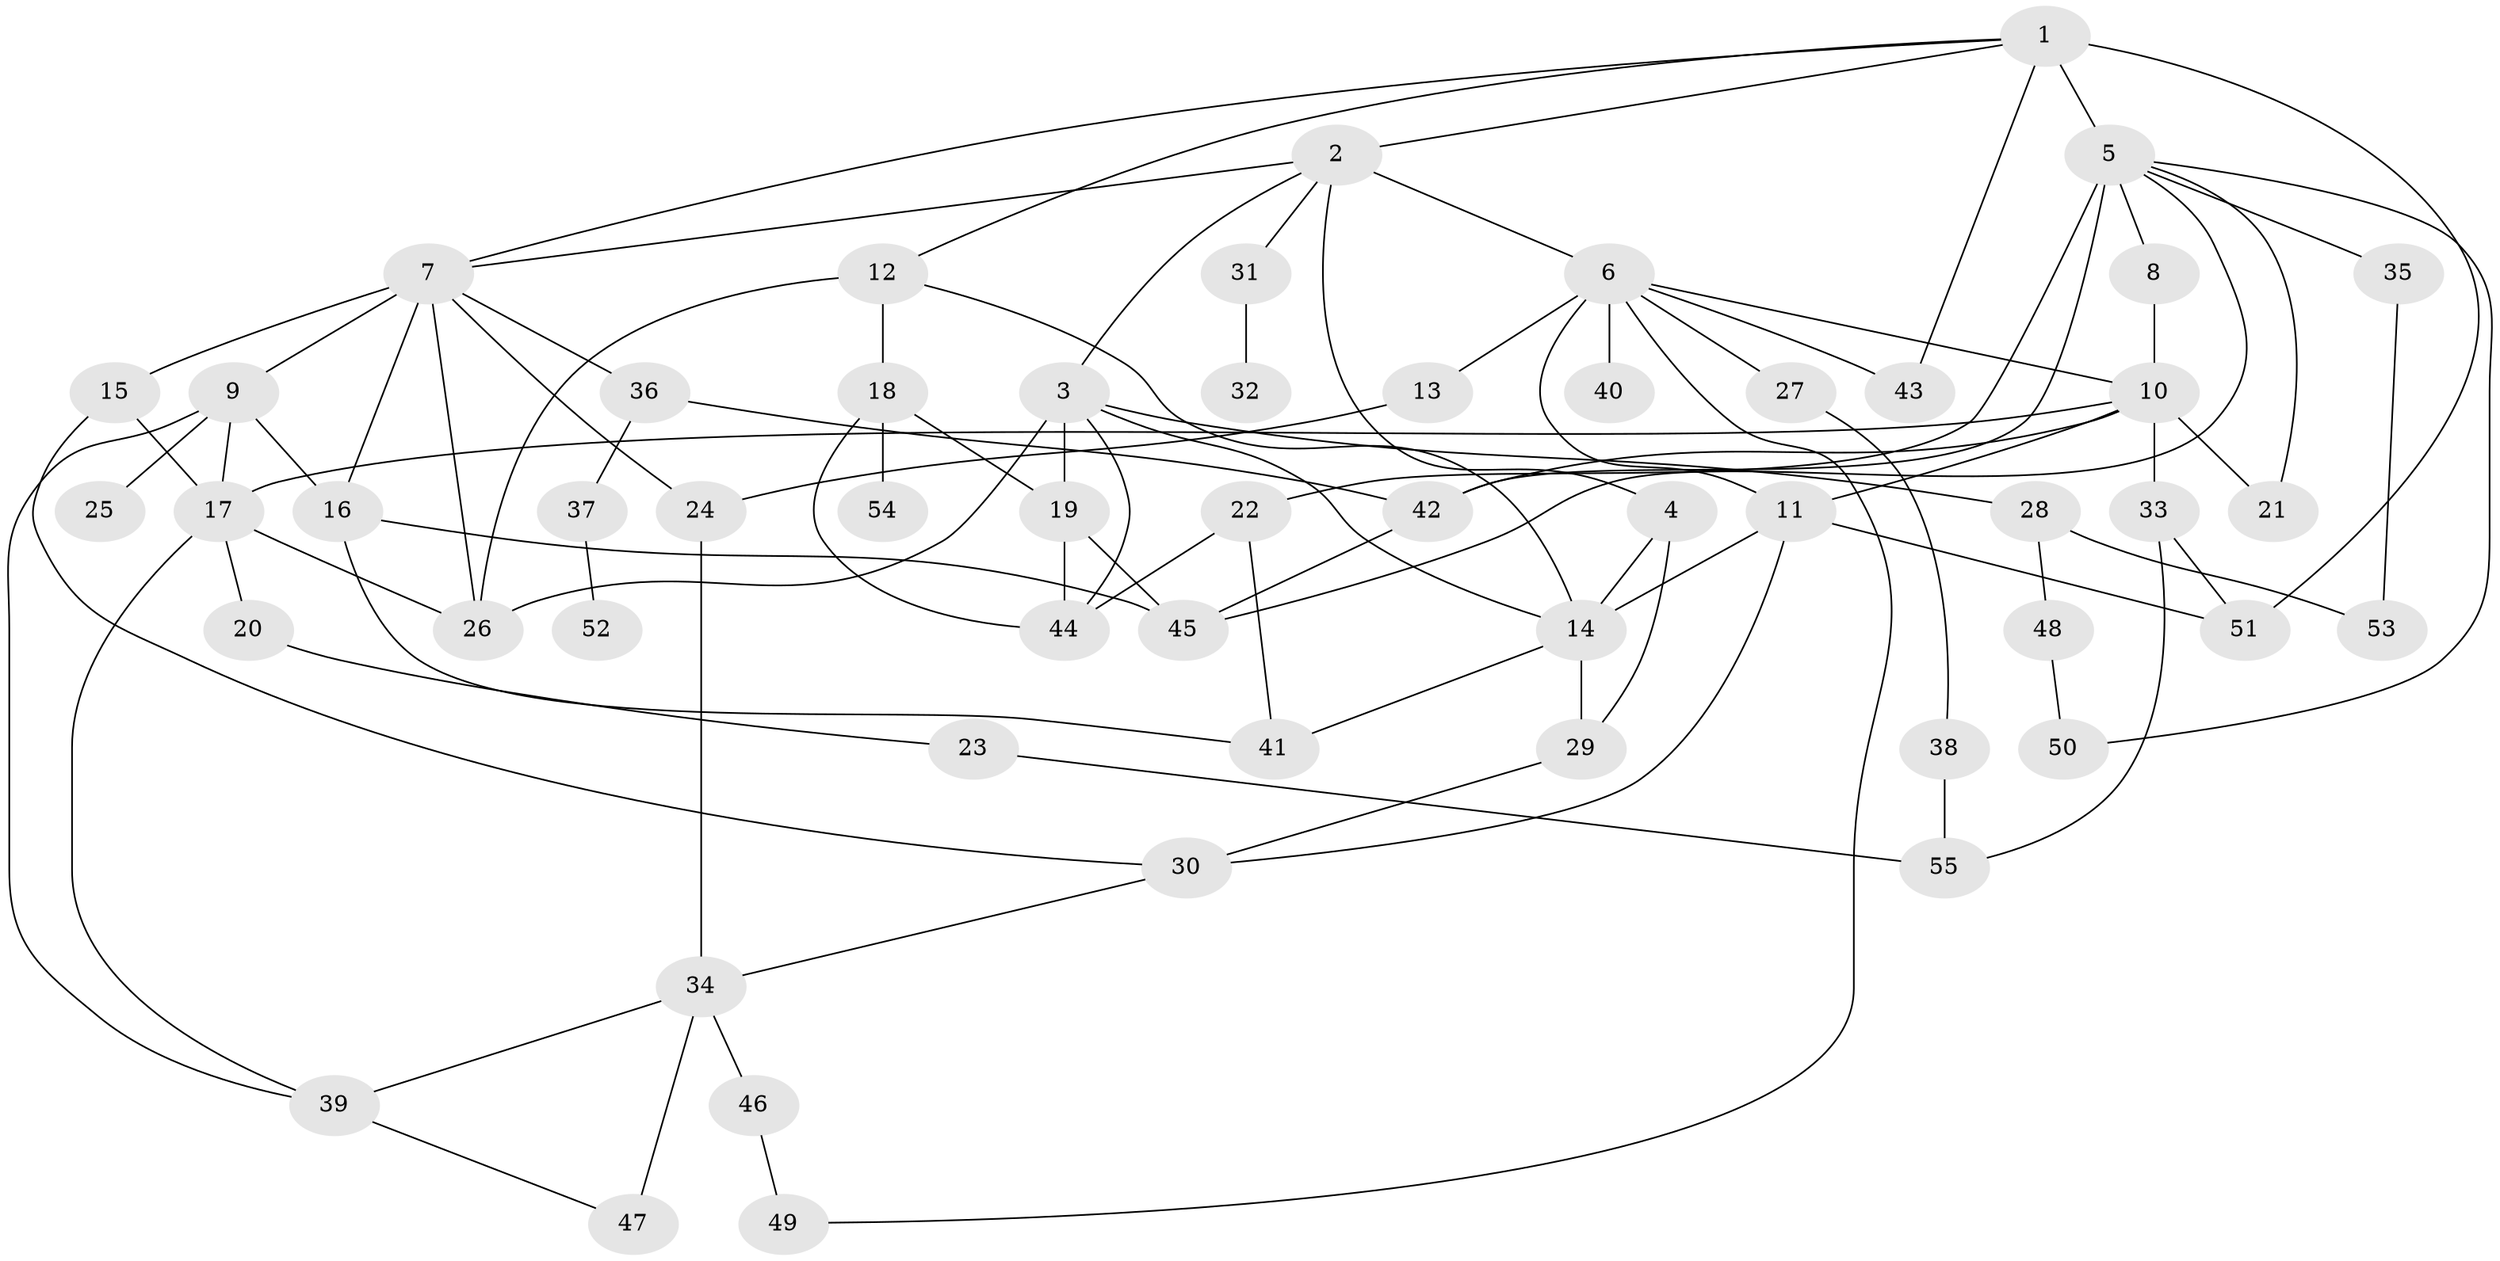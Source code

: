 // original degree distribution, {4: 0.12727272727272726, 7: 0.02727272727272727, 3: 0.23636363636363636, 2: 0.35454545454545455, 8: 0.00909090909090909, 5: 0.045454545454545456, 6: 0.03636363636363636, 1: 0.16363636363636364}
// Generated by graph-tools (version 1.1) at 2025/34/03/09/25 02:34:00]
// undirected, 55 vertices, 94 edges
graph export_dot {
graph [start="1"]
  node [color=gray90,style=filled];
  1;
  2;
  3;
  4;
  5;
  6;
  7;
  8;
  9;
  10;
  11;
  12;
  13;
  14;
  15;
  16;
  17;
  18;
  19;
  20;
  21;
  22;
  23;
  24;
  25;
  26;
  27;
  28;
  29;
  30;
  31;
  32;
  33;
  34;
  35;
  36;
  37;
  38;
  39;
  40;
  41;
  42;
  43;
  44;
  45;
  46;
  47;
  48;
  49;
  50;
  51;
  52;
  53;
  54;
  55;
  1 -- 2 [weight=1.0];
  1 -- 5 [weight=3.0];
  1 -- 7 [weight=1.0];
  1 -- 12 [weight=1.0];
  1 -- 43 [weight=1.0];
  1 -- 51 [weight=1.0];
  2 -- 3 [weight=1.0];
  2 -- 4 [weight=1.0];
  2 -- 6 [weight=2.0];
  2 -- 7 [weight=1.0];
  2 -- 31 [weight=1.0];
  3 -- 14 [weight=1.0];
  3 -- 19 [weight=1.0];
  3 -- 26 [weight=1.0];
  3 -- 28 [weight=1.0];
  3 -- 44 [weight=1.0];
  4 -- 14 [weight=1.0];
  4 -- 29 [weight=1.0];
  5 -- 8 [weight=1.0];
  5 -- 21 [weight=1.0];
  5 -- 22 [weight=1.0];
  5 -- 35 [weight=1.0];
  5 -- 42 [weight=1.0];
  5 -- 45 [weight=1.0];
  5 -- 50 [weight=1.0];
  6 -- 10 [weight=1.0];
  6 -- 11 [weight=1.0];
  6 -- 13 [weight=1.0];
  6 -- 27 [weight=1.0];
  6 -- 40 [weight=1.0];
  6 -- 43 [weight=1.0];
  6 -- 49 [weight=1.0];
  7 -- 9 [weight=1.0];
  7 -- 15 [weight=2.0];
  7 -- 16 [weight=1.0];
  7 -- 24 [weight=1.0];
  7 -- 26 [weight=1.0];
  7 -- 36 [weight=1.0];
  8 -- 10 [weight=1.0];
  9 -- 16 [weight=1.0];
  9 -- 17 [weight=1.0];
  9 -- 25 [weight=2.0];
  9 -- 39 [weight=1.0];
  10 -- 11 [weight=1.0];
  10 -- 17 [weight=2.0];
  10 -- 21 [weight=1.0];
  10 -- 33 [weight=1.0];
  10 -- 42 [weight=1.0];
  11 -- 14 [weight=1.0];
  11 -- 30 [weight=1.0];
  11 -- 51 [weight=1.0];
  12 -- 14 [weight=1.0];
  12 -- 18 [weight=1.0];
  12 -- 26 [weight=2.0];
  13 -- 24 [weight=1.0];
  14 -- 29 [weight=2.0];
  14 -- 41 [weight=1.0];
  15 -- 17 [weight=1.0];
  15 -- 30 [weight=1.0];
  16 -- 41 [weight=1.0];
  16 -- 45 [weight=1.0];
  17 -- 20 [weight=1.0];
  17 -- 26 [weight=1.0];
  17 -- 39 [weight=1.0];
  18 -- 19 [weight=1.0];
  18 -- 44 [weight=1.0];
  18 -- 54 [weight=1.0];
  19 -- 44 [weight=1.0];
  19 -- 45 [weight=1.0];
  20 -- 23 [weight=1.0];
  22 -- 41 [weight=1.0];
  22 -- 44 [weight=1.0];
  23 -- 55 [weight=1.0];
  24 -- 34 [weight=1.0];
  27 -- 38 [weight=1.0];
  28 -- 48 [weight=1.0];
  28 -- 53 [weight=1.0];
  29 -- 30 [weight=1.0];
  30 -- 34 [weight=1.0];
  31 -- 32 [weight=1.0];
  33 -- 51 [weight=1.0];
  33 -- 55 [weight=1.0];
  34 -- 39 [weight=1.0];
  34 -- 46 [weight=1.0];
  34 -- 47 [weight=1.0];
  35 -- 53 [weight=1.0];
  36 -- 37 [weight=1.0];
  36 -- 42 [weight=1.0];
  37 -- 52 [weight=1.0];
  38 -- 55 [weight=1.0];
  39 -- 47 [weight=1.0];
  42 -- 45 [weight=1.0];
  46 -- 49 [weight=1.0];
  48 -- 50 [weight=1.0];
}
